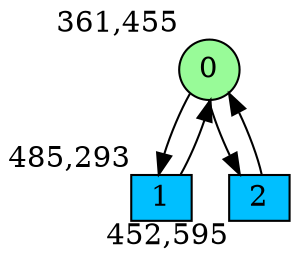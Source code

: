digraph G {
graph [bgcolor=white]
node [shape=circle, style = filled, fillcolor=white,fixedsize=true, width=0.4, height=0.3 ]
0[xlabel="361,455", pos = "0,2.1875!", fillcolor=palegreen ];
1[xlabel="485,293", pos = "1.9375,4.71875!", fillcolor=deepskyblue, shape=box ];
2[xlabel="452,595", pos = "1.42188,0!", fillcolor=deepskyblue, shape=box ];
0->1 ;
0->2 ;
1->0 ;
2->0 ;
}
